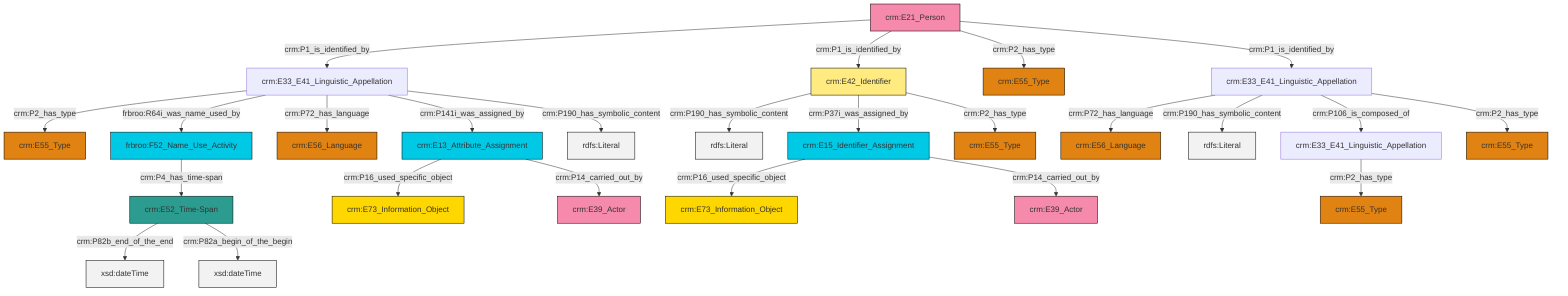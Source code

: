 graph TD
classDef Literal fill:#f2f2f2,stroke:#000000;
classDef CRM_Entity fill:#FFFFFF,stroke:#000000;
classDef Temporal_Entity fill:#00C9E6, stroke:#000000;
classDef Type fill:#E18312, stroke:#000000;
classDef Time-Span fill:#2C9C91, stroke:#000000;
classDef Appellation fill:#FFEB7F, stroke:#000000;
classDef Place fill:#008836, stroke:#000000;
classDef Persistent_Item fill:#B266B2, stroke:#000000;
classDef Conceptual_Object fill:#FFD700, stroke:#000000;
classDef Physical_Thing fill:#D2B48C, stroke:#000000;
classDef Actor fill:#f58aad, stroke:#000000;
classDef PC_Classes fill:#4ce600, stroke:#000000;
classDef Multi fill:#cccccc,stroke:#000000;

4["crm:E13_Attribute_Assignment"]:::Temporal_Entity -->|crm:P16_used_specific_object| 5["crm:E73_Information_Object"]:::Conceptual_Object
6["crm:E33_E41_Linguistic_Appellation"]:::Default -->|crm:P72_has_language| 7["crm:E56_Language"]:::Type
9["crm:E21_Person"]:::Actor -->|crm:P1_is_identified_by| 10["crm:E33_E41_Linguistic_Appellation"]:::Default
11["crm:E15_Identifier_Assignment"]:::Temporal_Entity -->|crm:P16_used_specific_object| 12["crm:E73_Information_Object"]:::Conceptual_Object
10["crm:E33_E41_Linguistic_Appellation"]:::Default -->|crm:P2_has_type| 15["crm:E55_Type"]:::Type
18["frbroo:F52_Name_Use_Activity"]:::Temporal_Entity -->|crm:P4_has_time-span| 19["crm:E52_Time-Span"]:::Time-Span
4["crm:E13_Attribute_Assignment"]:::Temporal_Entity -->|crm:P14_carried_out_by| 21["crm:E39_Actor"]:::Actor
10["crm:E33_E41_Linguistic_Appellation"]:::Default -->|frbroo:R64i_was_name_used_by| 18["frbroo:F52_Name_Use_Activity"]:::Temporal_Entity
13["crm:E42_Identifier"]:::Appellation -->|crm:P190_has_symbolic_content| 24[rdfs:Literal]:::Literal
10["crm:E33_E41_Linguistic_Appellation"]:::Default -->|crm:P72_has_language| 25["crm:E56_Language"]:::Type
13["crm:E42_Identifier"]:::Appellation -->|crm:P37i_was_assigned_by| 11["crm:E15_Identifier_Assignment"]:::Temporal_Entity
6["crm:E33_E41_Linguistic_Appellation"]:::Default -->|crm:P190_has_symbolic_content| 27[rdfs:Literal]:::Literal
0["crm:E33_E41_Linguistic_Appellation"]:::Default -->|crm:P2_has_type| 16["crm:E55_Type"]:::Type
9["crm:E21_Person"]:::Actor -->|crm:P1_is_identified_by| 13["crm:E42_Identifier"]:::Appellation
10["crm:E33_E41_Linguistic_Appellation"]:::Default -->|crm:P141i_was_assigned_by| 4["crm:E13_Attribute_Assignment"]:::Temporal_Entity
13["crm:E42_Identifier"]:::Appellation -->|crm:P2_has_type| 30["crm:E55_Type"]:::Type
10["crm:E33_E41_Linguistic_Appellation"]:::Default -->|crm:P190_has_symbolic_content| 33[rdfs:Literal]:::Literal
11["crm:E15_Identifier_Assignment"]:::Temporal_Entity -->|crm:P14_carried_out_by| 34["crm:E39_Actor"]:::Actor
19["crm:E52_Time-Span"]:::Time-Span -->|crm:P82b_end_of_the_end| 35[xsd:dateTime]:::Literal
9["crm:E21_Person"]:::Actor -->|crm:P2_has_type| 36["crm:E55_Type"]:::Type
6["crm:E33_E41_Linguistic_Appellation"]:::Default -->|crm:P106_is_composed_of| 0["crm:E33_E41_Linguistic_Appellation"]:::Default
19["crm:E52_Time-Span"]:::Time-Span -->|crm:P82a_begin_of_the_begin| 42[xsd:dateTime]:::Literal
6["crm:E33_E41_Linguistic_Appellation"]:::Default -->|crm:P2_has_type| 2["crm:E55_Type"]:::Type
9["crm:E21_Person"]:::Actor -->|crm:P1_is_identified_by| 6["crm:E33_E41_Linguistic_Appellation"]:::Default